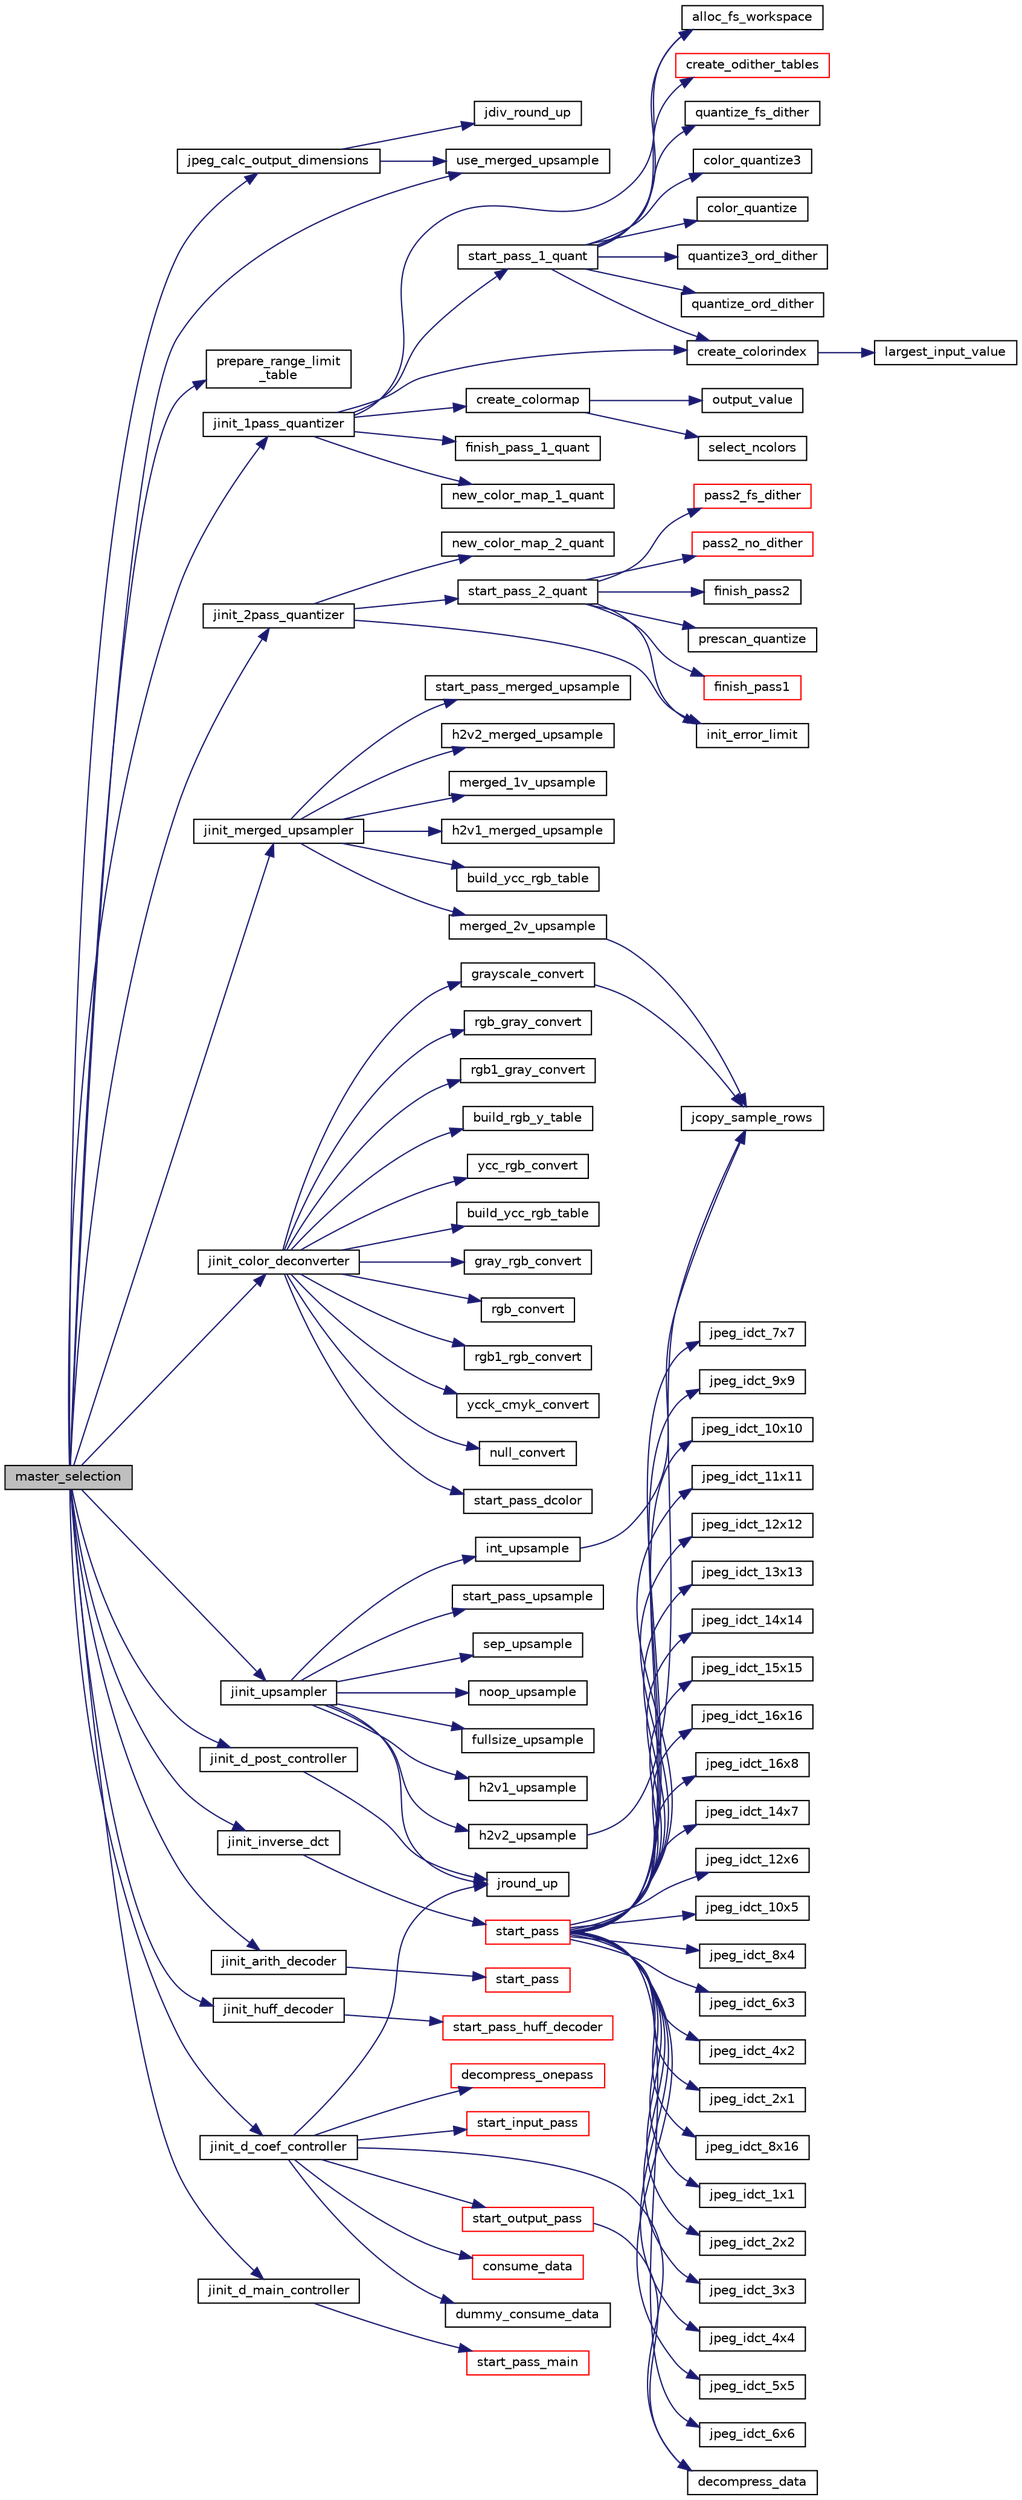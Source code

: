 digraph "master_selection"
{
 // LATEX_PDF_SIZE
  bgcolor="transparent";
  edge [fontname="Helvetica",fontsize="10",labelfontname="Helvetica",labelfontsize="10"];
  node [fontname="Helvetica",fontsize="10",shape=record];
  rankdir="LR";
  Node161 [label="master_selection",height=0.2,width=0.4,color="black", fillcolor="grey75", style="filled", fontcolor="black",tooltip=" "];
  Node161 -> Node162 [color="midnightblue",fontsize="10",style="solid",fontname="Helvetica"];
  Node162 [label="jpeg_calc_output_dimensions",height=0.2,width=0.4,color="black",URL="$jdmaster_8c.html#a50c2a1cce045b43e7e8f1dc659b6f964",tooltip=" "];
  Node162 -> Node163 [color="midnightblue",fontsize="10",style="solid",fontname="Helvetica"];
  Node163 [label="jdiv_round_up",height=0.2,width=0.4,color="black",URL="$jutils_8c.html#a0c5aa3b56cb24dd9ed819c8252c61b80",tooltip=" "];
  Node162 -> Node164 [color="midnightblue",fontsize="10",style="solid",fontname="Helvetica"];
  Node164 [label="use_merged_upsample",height=0.2,width=0.4,color="black",URL="$jdmaster_8c.html#a9cfe492206e2b676273882eef47e2f32",tooltip=" "];
  Node161 -> Node165 [color="midnightblue",fontsize="10",style="solid",fontname="Helvetica"];
  Node165 [label="prepare_range_limit\l_table",height=0.2,width=0.4,color="black",URL="$jdmaster_8c.html#adb1529a325b62a72961838ae383c1b0a",tooltip=" "];
  Node161 -> Node164 [color="midnightblue",fontsize="10",style="solid",fontname="Helvetica"];
  Node161 -> Node166 [color="midnightblue",fontsize="10",style="solid",fontname="Helvetica"];
  Node166 [label="jinit_1pass_quantizer",height=0.2,width=0.4,color="black",URL="$jquant1_8c.html#a5a9591c850cb268bdac2969f67602c03",tooltip=" "];
  Node166 -> Node167 [color="midnightblue",fontsize="10",style="solid",fontname="Helvetica"];
  Node167 [label="start_pass_1_quant",height=0.2,width=0.4,color="black",URL="$jquant1_8c.html#ae04515d24a19343ba4d4c83f57aa7ead",tooltip=" "];
  Node167 -> Node168 [color="midnightblue",fontsize="10",style="solid",fontname="Helvetica"];
  Node168 [label="color_quantize3",height=0.2,width=0.4,color="black",URL="$jquant1_8c.html#a21078ef0a922cf067a9abefd643587a8",tooltip=" "];
  Node167 -> Node169 [color="midnightblue",fontsize="10",style="solid",fontname="Helvetica"];
  Node169 [label="color_quantize",height=0.2,width=0.4,color="black",URL="$jquant1_8c.html#a7cd0ab37d067e082d52761a72a34f393",tooltip=" "];
  Node167 -> Node170 [color="midnightblue",fontsize="10",style="solid",fontname="Helvetica"];
  Node170 [label="quantize3_ord_dither",height=0.2,width=0.4,color="black",URL="$jquant1_8c.html#a4073442f98bc77f21346ee43500c28df",tooltip=" "];
  Node167 -> Node171 [color="midnightblue",fontsize="10",style="solid",fontname="Helvetica"];
  Node171 [label="quantize_ord_dither",height=0.2,width=0.4,color="black",URL="$jquant1_8c.html#afc3bd33f61f864c151728c40524f4a3d",tooltip=" "];
  Node167 -> Node172 [color="midnightblue",fontsize="10",style="solid",fontname="Helvetica"];
  Node172 [label="create_colorindex",height=0.2,width=0.4,color="black",URL="$jquant1_8c.html#a8a21fbce6e50e0862a91b9588c8cad14",tooltip=" "];
  Node172 -> Node173 [color="midnightblue",fontsize="10",style="solid",fontname="Helvetica"];
  Node173 [label="largest_input_value",height=0.2,width=0.4,color="black",URL="$jquant1_8c.html#a7776aedb6f4207424e362efa398045ca",tooltip=" "];
  Node167 -> Node174 [color="midnightblue",fontsize="10",style="solid",fontname="Helvetica"];
  Node174 [label="create_odither_tables",height=0.2,width=0.4,color="red",URL="$jquant1_8c.html#a42d73068d733c88e07bc8dc010551b2d",tooltip=" "];
  Node167 -> Node176 [color="midnightblue",fontsize="10",style="solid",fontname="Helvetica"];
  Node176 [label="quantize_fs_dither",height=0.2,width=0.4,color="black",URL="$jquant1_8c.html#a58d7ca426df6f424c01cc38188f6d517",tooltip=" "];
  Node167 -> Node177 [color="midnightblue",fontsize="10",style="solid",fontname="Helvetica"];
  Node177 [label="alloc_fs_workspace",height=0.2,width=0.4,color="black",URL="$jquant1_8c.html#a5708b339d001ab437e1253d97237da75",tooltip=" "];
  Node166 -> Node178 [color="midnightblue",fontsize="10",style="solid",fontname="Helvetica"];
  Node178 [label="finish_pass_1_quant",height=0.2,width=0.4,color="black",URL="$jquant1_8c.html#a9a121532b0a0117049fbdd31e39294da",tooltip=" "];
  Node166 -> Node179 [color="midnightblue",fontsize="10",style="solid",fontname="Helvetica"];
  Node179 [label="new_color_map_1_quant",height=0.2,width=0.4,color="black",URL="$jquant1_8c.html#ad633674323e7669d79b861e59cf9df1e",tooltip=" "];
  Node166 -> Node180 [color="midnightblue",fontsize="10",style="solid",fontname="Helvetica"];
  Node180 [label="create_colormap",height=0.2,width=0.4,color="black",URL="$jquant1_8c.html#a909cb020542b3cabf723718922a9721d",tooltip=" "];
  Node180 -> Node181 [color="midnightblue",fontsize="10",style="solid",fontname="Helvetica"];
  Node181 [label="select_ncolors",height=0.2,width=0.4,color="black",URL="$jquant1_8c.html#ab5d9a16bb33d85a1b44ab4c093e06055",tooltip=" "];
  Node180 -> Node182 [color="midnightblue",fontsize="10",style="solid",fontname="Helvetica"];
  Node182 [label="output_value",height=0.2,width=0.4,color="black",URL="$jquant1_8c.html#afce74e0cd4ab990ec7bd30f54ca315ae",tooltip=" "];
  Node166 -> Node172 [color="midnightblue",fontsize="10",style="solid",fontname="Helvetica"];
  Node166 -> Node177 [color="midnightblue",fontsize="10",style="solid",fontname="Helvetica"];
  Node161 -> Node183 [color="midnightblue",fontsize="10",style="solid",fontname="Helvetica"];
  Node183 [label="jinit_2pass_quantizer",height=0.2,width=0.4,color="black",URL="$jquant2_8c.html#aab797e70ea934dea0d6409dc428f1e4d",tooltip=" "];
  Node183 -> Node184 [color="midnightblue",fontsize="10",style="solid",fontname="Helvetica"];
  Node184 [label="start_pass_2_quant",height=0.2,width=0.4,color="black",URL="$jquant2_8c.html#a1ebbe294fe36c4601a734d6b9f5decd2",tooltip=" "];
  Node184 -> Node185 [color="midnightblue",fontsize="10",style="solid",fontname="Helvetica"];
  Node185 [label="prescan_quantize",height=0.2,width=0.4,color="black",URL="$jquant2_8c.html#aa7b5498b5cd83fc4c0d10ee7933179d4",tooltip=" "];
  Node184 -> Node186 [color="midnightblue",fontsize="10",style="solid",fontname="Helvetica"];
  Node186 [label="finish_pass1",height=0.2,width=0.4,color="red",URL="$jquant2_8c.html#aa47f5fced37e5141b71877dfdb089349",tooltip=" "];
  Node184 -> Node193 [color="midnightblue",fontsize="10",style="solid",fontname="Helvetica"];
  Node193 [label="pass2_fs_dither",height=0.2,width=0.4,color="red",URL="$jquant2_8c.html#a91a0278533bb9a14825ff62b992629a0",tooltip=" "];
  Node184 -> Node197 [color="midnightblue",fontsize="10",style="solid",fontname="Helvetica"];
  Node197 [label="pass2_no_dither",height=0.2,width=0.4,color="red",URL="$jquant2_8c.html#ac2602e9fd6c890e4cdc98b7ed635cacd",tooltip=" "];
  Node184 -> Node198 [color="midnightblue",fontsize="10",style="solid",fontname="Helvetica"];
  Node198 [label="finish_pass2",height=0.2,width=0.4,color="black",URL="$jquant2_8c.html#a63de1aef519d44b7d19fce291e8479b5",tooltip=" "];
  Node184 -> Node199 [color="midnightblue",fontsize="10",style="solid",fontname="Helvetica"];
  Node199 [label="init_error_limit",height=0.2,width=0.4,color="black",URL="$jquant2_8c.html#a58f0273f437468d1b68df84124a02830",tooltip=" "];
  Node183 -> Node200 [color="midnightblue",fontsize="10",style="solid",fontname="Helvetica"];
  Node200 [label="new_color_map_2_quant",height=0.2,width=0.4,color="black",URL="$jquant2_8c.html#a0e2cd0c2f055802cd606c47d4b3baa9b",tooltip=" "];
  Node183 -> Node199 [color="midnightblue",fontsize="10",style="solid",fontname="Helvetica"];
  Node161 -> Node201 [color="midnightblue",fontsize="10",style="solid",fontname="Helvetica"];
  Node201 [label="jinit_merged_upsampler",height=0.2,width=0.4,color="black",URL="$jdmerge_8c.html#a672c840561890b5cc54e7e9059f6423a",tooltip=" "];
  Node201 -> Node202 [color="midnightblue",fontsize="10",style="solid",fontname="Helvetica"];
  Node202 [label="start_pass_merged_upsample",height=0.2,width=0.4,color="black",URL="$jdmerge_8c.html#a0db2a169c31635e5bb3bb6b8114c2daf",tooltip=" "];
  Node201 -> Node203 [color="midnightblue",fontsize="10",style="solid",fontname="Helvetica"];
  Node203 [label="merged_2v_upsample",height=0.2,width=0.4,color="black",URL="$jdmerge_8c.html#abe0d1228557cd0baff3c8bfda7c1d3a9",tooltip=" "];
  Node203 -> Node204 [color="midnightblue",fontsize="10",style="solid",fontname="Helvetica"];
  Node204 [label="jcopy_sample_rows",height=0.2,width=0.4,color="black",URL="$jutils_8c.html#ae2a8a73df80d5302a5b524d048fa9fb5",tooltip=" "];
  Node201 -> Node205 [color="midnightblue",fontsize="10",style="solid",fontname="Helvetica"];
  Node205 [label="h2v2_merged_upsample",height=0.2,width=0.4,color="black",URL="$jdmerge_8c.html#aa73f29430ed6b1b0e031c4c06216598c",tooltip=" "];
  Node201 -> Node206 [color="midnightblue",fontsize="10",style="solid",fontname="Helvetica"];
  Node206 [label="merged_1v_upsample",height=0.2,width=0.4,color="black",URL="$jdmerge_8c.html#af25c3cb346c5915fd9cb7f106f3f249f",tooltip=" "];
  Node201 -> Node207 [color="midnightblue",fontsize="10",style="solid",fontname="Helvetica"];
  Node207 [label="h2v1_merged_upsample",height=0.2,width=0.4,color="black",URL="$jdmerge_8c.html#a8b8be738c513ebf64e1d589cc4331f29",tooltip=" "];
  Node201 -> Node208 [color="midnightblue",fontsize="10",style="solid",fontname="Helvetica"];
  Node208 [label="build_ycc_rgb_table",height=0.2,width=0.4,color="black",URL="$jdmerge_8c.html#a8f4743d5901ca3d723566bb4384043d8",tooltip=" "];
  Node161 -> Node209 [color="midnightblue",fontsize="10",style="solid",fontname="Helvetica"];
  Node209 [label="jinit_color_deconverter",height=0.2,width=0.4,color="black",URL="$jdcolor_8c.html#a6435424eeae845636860c7ff3667b770",tooltip=" "];
  Node209 -> Node210 [color="midnightblue",fontsize="10",style="solid",fontname="Helvetica"];
  Node210 [label="start_pass_dcolor",height=0.2,width=0.4,color="black",URL="$jdcolor_8c.html#afe36a8a29123daef52c86a55ffbea85f",tooltip=" "];
  Node209 -> Node211 [color="midnightblue",fontsize="10",style="solid",fontname="Helvetica"];
  Node211 [label="grayscale_convert",height=0.2,width=0.4,color="black",URL="$jdcolor_8c.html#a40274d1cad81882bfcf9fc885debca28",tooltip=" "];
  Node211 -> Node204 [color="midnightblue",fontsize="10",style="solid",fontname="Helvetica"];
  Node209 -> Node212 [color="midnightblue",fontsize="10",style="solid",fontname="Helvetica"];
  Node212 [label="rgb_gray_convert",height=0.2,width=0.4,color="black",URL="$jdcolor_8c.html#a3b911e9418c86469fcd805e4cad543f3",tooltip=" "];
  Node209 -> Node213 [color="midnightblue",fontsize="10",style="solid",fontname="Helvetica"];
  Node213 [label="rgb1_gray_convert",height=0.2,width=0.4,color="black",URL="$jdcolor_8c.html#a5b4c403480a69875d51adc4b37cfc88c",tooltip=" "];
  Node209 -> Node214 [color="midnightblue",fontsize="10",style="solid",fontname="Helvetica"];
  Node214 [label="build_rgb_y_table",height=0.2,width=0.4,color="black",URL="$jdcolor_8c.html#a67c37f85ac6973f14e3526675915db21",tooltip=" "];
  Node209 -> Node215 [color="midnightblue",fontsize="10",style="solid",fontname="Helvetica"];
  Node215 [label="ycc_rgb_convert",height=0.2,width=0.4,color="black",URL="$jdcolor_8c.html#a2f727488a0de72e28c4df7df9e588206",tooltip=" "];
  Node209 -> Node216 [color="midnightblue",fontsize="10",style="solid",fontname="Helvetica"];
  Node216 [label="build_ycc_rgb_table",height=0.2,width=0.4,color="black",URL="$jdcolor_8c.html#a8f4743d5901ca3d723566bb4384043d8",tooltip=" "];
  Node209 -> Node217 [color="midnightblue",fontsize="10",style="solid",fontname="Helvetica"];
  Node217 [label="gray_rgb_convert",height=0.2,width=0.4,color="black",URL="$jdcolor_8c.html#a29fddb9c2d7d70dac32c6c95dd43835c",tooltip=" "];
  Node209 -> Node218 [color="midnightblue",fontsize="10",style="solid",fontname="Helvetica"];
  Node218 [label="rgb_convert",height=0.2,width=0.4,color="black",URL="$jdcolor_8c.html#a10a6513245dd0947522596414fbef48d",tooltip=" "];
  Node209 -> Node219 [color="midnightblue",fontsize="10",style="solid",fontname="Helvetica"];
  Node219 [label="rgb1_rgb_convert",height=0.2,width=0.4,color="black",URL="$jdcolor_8c.html#a586408743e7c5aafb1e8218210e08582",tooltip=" "];
  Node209 -> Node220 [color="midnightblue",fontsize="10",style="solid",fontname="Helvetica"];
  Node220 [label="ycck_cmyk_convert",height=0.2,width=0.4,color="black",URL="$jdcolor_8c.html#a2eca7af5e5ad5ea49bb0f1bce2801bc8",tooltip=" "];
  Node209 -> Node221 [color="midnightblue",fontsize="10",style="solid",fontname="Helvetica"];
  Node221 [label="null_convert",height=0.2,width=0.4,color="black",URL="$jdcolor_8c.html#a8d8bdeb99607c6cfa05ac4de1aaaba11",tooltip=" "];
  Node161 -> Node222 [color="midnightblue",fontsize="10",style="solid",fontname="Helvetica"];
  Node222 [label="jinit_upsampler",height=0.2,width=0.4,color="black",URL="$jdsample_8c.html#a777b16c9b0bce1703693ad988ec6c169",tooltip=" "];
  Node222 -> Node223 [color="midnightblue",fontsize="10",style="solid",fontname="Helvetica"];
  Node223 [label="start_pass_upsample",height=0.2,width=0.4,color="black",URL="$jdsample_8c.html#a71fe8651f8ea3e35598aea19ce10d90b",tooltip=" "];
  Node222 -> Node224 [color="midnightblue",fontsize="10",style="solid",fontname="Helvetica"];
  Node224 [label="sep_upsample",height=0.2,width=0.4,color="black",URL="$jdsample_8c.html#ab9183a9dd9a141819d3c69f7afdf19f8",tooltip=" "];
  Node222 -> Node225 [color="midnightblue",fontsize="10",style="solid",fontname="Helvetica"];
  Node225 [label="noop_upsample",height=0.2,width=0.4,color="black",URL="$jdsample_8c.html#ab42a07a1c455b12dd7c86b2670aa9da8",tooltip=" "];
  Node222 -> Node226 [color="midnightblue",fontsize="10",style="solid",fontname="Helvetica"];
  Node226 [label="fullsize_upsample",height=0.2,width=0.4,color="black",URL="$jdsample_8c.html#a71fe9277488bfca2af84face9c8364a2",tooltip=" "];
  Node222 -> Node227 [color="midnightblue",fontsize="10",style="solid",fontname="Helvetica"];
  Node227 [label="h2v1_upsample",height=0.2,width=0.4,color="black",URL="$jdsample_8c.html#a21f40e61f334bf08c4b49ad1e41d4a71",tooltip=" "];
  Node222 -> Node228 [color="midnightblue",fontsize="10",style="solid",fontname="Helvetica"];
  Node228 [label="h2v2_upsample",height=0.2,width=0.4,color="black",URL="$jdsample_8c.html#a3132d52cf574b3a2af17fd03adc9df0d",tooltip=" "];
  Node228 -> Node204 [color="midnightblue",fontsize="10",style="solid",fontname="Helvetica"];
  Node222 -> Node229 [color="midnightblue",fontsize="10",style="solid",fontname="Helvetica"];
  Node229 [label="int_upsample",height=0.2,width=0.4,color="black",URL="$jdsample_8c.html#a3e30f5dc3eaa0a8a1ce982e56a74106f",tooltip=" "];
  Node229 -> Node204 [color="midnightblue",fontsize="10",style="solid",fontname="Helvetica"];
  Node222 -> Node230 [color="midnightblue",fontsize="10",style="solid",fontname="Helvetica"];
  Node230 [label="jround_up",height=0.2,width=0.4,color="black",URL="$jutils_8c.html#a9f91b295901b3868694a217759d073c4",tooltip=" "];
  Node161 -> Node231 [color="midnightblue",fontsize="10",style="solid",fontname="Helvetica"];
  Node231 [label="jinit_d_post_controller",height=0.2,width=0.4,color="black",URL="$jdpostct_8c.html#a33f15c6f203f733ee8d1eabcd85eeb58",tooltip=" "];
  Node231 -> Node230 [color="midnightblue",fontsize="10",style="solid",fontname="Helvetica"];
  Node161 -> Node232 [color="midnightblue",fontsize="10",style="solid",fontname="Helvetica"];
  Node232 [label="jinit_inverse_dct",height=0.2,width=0.4,color="black",URL="$jddctmgr_8c.html#aa58c9a57d35dfad33e10c13ff613c580",tooltip=" "];
  Node232 -> Node233 [color="midnightblue",fontsize="10",style="solid",fontname="Helvetica"];
  Node233 [label="start_pass",height=0.2,width=0.4,color="red",URL="$jddctmgr_8c.html#a1964f006adb8fb80f57e455f6452aec1",tooltip=" "];
  Node233 -> Node234 [color="midnightblue",fontsize="10",style="solid",fontname="Helvetica"];
  Node234 [label="jpeg_idct_1x1",height=0.2,width=0.4,color="black",URL="$jidctint_8c.html#af9a63c07412baa2e94f4d39166ef6e3a",tooltip=" "];
  Node233 -> Node235 [color="midnightblue",fontsize="10",style="solid",fontname="Helvetica"];
  Node235 [label="jpeg_idct_2x2",height=0.2,width=0.4,color="black",URL="$jidctint_8c.html#a5b1d86f9a273e76c234cf68d21c1dc3d",tooltip=" "];
  Node233 -> Node236 [color="midnightblue",fontsize="10",style="solid",fontname="Helvetica"];
  Node236 [label="jpeg_idct_3x3",height=0.2,width=0.4,color="black",URL="$jidctint_8c.html#adef0e9f7803636f44d683fbe4e243a78",tooltip=" "];
  Node233 -> Node237 [color="midnightblue",fontsize="10",style="solid",fontname="Helvetica"];
  Node237 [label="jpeg_idct_4x4",height=0.2,width=0.4,color="black",URL="$jidctint_8c.html#a8fa3fcc5db2609416230cde10a9423d3",tooltip=" "];
  Node233 -> Node238 [color="midnightblue",fontsize="10",style="solid",fontname="Helvetica"];
  Node238 [label="jpeg_idct_5x5",height=0.2,width=0.4,color="black",URL="$jidctint_8c.html#a5c4727fe6b90a5d1ab047dc2d339fd59",tooltip=" "];
  Node233 -> Node239 [color="midnightblue",fontsize="10",style="solid",fontname="Helvetica"];
  Node239 [label="jpeg_idct_6x6",height=0.2,width=0.4,color="black",URL="$jidctint_8c.html#a7cd697c58de0b29bd830a1ae44ddacbb",tooltip=" "];
  Node233 -> Node240 [color="midnightblue",fontsize="10",style="solid",fontname="Helvetica"];
  Node240 [label="jpeg_idct_7x7",height=0.2,width=0.4,color="black",URL="$jidctint_8c.html#a09595563f29f5a7b4000521b53b3eb54",tooltip=" "];
  Node233 -> Node241 [color="midnightblue",fontsize="10",style="solid",fontname="Helvetica"];
  Node241 [label="jpeg_idct_9x9",height=0.2,width=0.4,color="black",URL="$jidctint_8c.html#a7b14bfe71bdee9e6451dd59375d2d0ca",tooltip=" "];
  Node233 -> Node242 [color="midnightblue",fontsize="10",style="solid",fontname="Helvetica"];
  Node242 [label="jpeg_idct_10x10",height=0.2,width=0.4,color="black",URL="$jidctint_8c.html#a960c8c676a4973b83d00cd920ae7882b",tooltip=" "];
  Node233 -> Node243 [color="midnightblue",fontsize="10",style="solid",fontname="Helvetica"];
  Node243 [label="jpeg_idct_11x11",height=0.2,width=0.4,color="black",URL="$jidctint_8c.html#a6da1348e92f995dfd23ca95c8ebc3178",tooltip=" "];
  Node233 -> Node244 [color="midnightblue",fontsize="10",style="solid",fontname="Helvetica"];
  Node244 [label="jpeg_idct_12x12",height=0.2,width=0.4,color="black",URL="$jidctint_8c.html#ac41005594866cfe25de4fb444de5e3b9",tooltip=" "];
  Node233 -> Node245 [color="midnightblue",fontsize="10",style="solid",fontname="Helvetica"];
  Node245 [label="jpeg_idct_13x13",height=0.2,width=0.4,color="black",URL="$jidctint_8c.html#af095e803e9b67e9d63d2d74f3388bcaa",tooltip=" "];
  Node233 -> Node246 [color="midnightblue",fontsize="10",style="solid",fontname="Helvetica"];
  Node246 [label="jpeg_idct_14x14",height=0.2,width=0.4,color="black",URL="$jidctint_8c.html#a37782f51f33c9a56c8d028bd3f6f0520",tooltip=" "];
  Node233 -> Node247 [color="midnightblue",fontsize="10",style="solid",fontname="Helvetica"];
  Node247 [label="jpeg_idct_15x15",height=0.2,width=0.4,color="black",URL="$jidctint_8c.html#ad19631562a83bb02ccb294c9a6e8b326",tooltip=" "];
  Node233 -> Node248 [color="midnightblue",fontsize="10",style="solid",fontname="Helvetica"];
  Node248 [label="jpeg_idct_16x16",height=0.2,width=0.4,color="black",URL="$jidctint_8c.html#ab56e97e1538d345e4871267f3d6e8590",tooltip=" "];
  Node233 -> Node249 [color="midnightblue",fontsize="10",style="solid",fontname="Helvetica"];
  Node249 [label="jpeg_idct_16x8",height=0.2,width=0.4,color="black",URL="$jidctint_8c.html#adf541a1dc2199d7cd66e8c32a61210f0",tooltip=" "];
  Node233 -> Node250 [color="midnightblue",fontsize="10",style="solid",fontname="Helvetica"];
  Node250 [label="jpeg_idct_14x7",height=0.2,width=0.4,color="black",URL="$jidctint_8c.html#a0d16345034a36c703e38828456815ccd",tooltip=" "];
  Node233 -> Node251 [color="midnightblue",fontsize="10",style="solid",fontname="Helvetica"];
  Node251 [label="jpeg_idct_12x6",height=0.2,width=0.4,color="black",URL="$jidctint_8c.html#a8bf7209e5e781992e74f654e7ea0473f",tooltip=" "];
  Node233 -> Node252 [color="midnightblue",fontsize="10",style="solid",fontname="Helvetica"];
  Node252 [label="jpeg_idct_10x5",height=0.2,width=0.4,color="black",URL="$jidctint_8c.html#ab57c9406ad80af22fa7116b2030f6843",tooltip=" "];
  Node233 -> Node253 [color="midnightblue",fontsize="10",style="solid",fontname="Helvetica"];
  Node253 [label="jpeg_idct_8x4",height=0.2,width=0.4,color="black",URL="$jidctint_8c.html#a5f483d1f8b4bfe19c0f5534d0bd4bf9f",tooltip=" "];
  Node233 -> Node254 [color="midnightblue",fontsize="10",style="solid",fontname="Helvetica"];
  Node254 [label="jpeg_idct_6x3",height=0.2,width=0.4,color="black",URL="$jidctint_8c.html#ac15da9cee838eb352535f4079fee9417",tooltip=" "];
  Node233 -> Node255 [color="midnightblue",fontsize="10",style="solid",fontname="Helvetica"];
  Node255 [label="jpeg_idct_4x2",height=0.2,width=0.4,color="black",URL="$jidctint_8c.html#a16f8d86b2de229af8a9b033e611a65dd",tooltip=" "];
  Node233 -> Node256 [color="midnightblue",fontsize="10",style="solid",fontname="Helvetica"];
  Node256 [label="jpeg_idct_2x1",height=0.2,width=0.4,color="black",URL="$jidctint_8c.html#af79a4d077b02f81593794829a13e1efb",tooltip=" "];
  Node233 -> Node257 [color="midnightblue",fontsize="10",style="solid",fontname="Helvetica"];
  Node257 [label="jpeg_idct_8x16",height=0.2,width=0.4,color="black",URL="$jidctint_8c.html#a9d001a856aa89a4983fe82df349c2a10",tooltip=" "];
  Node161 -> Node268 [color="midnightblue",fontsize="10",style="solid",fontname="Helvetica"];
  Node268 [label="jinit_arith_decoder",height=0.2,width=0.4,color="black",URL="$jdarith_8c.html#aeae354035c6527ab02e2205b4259f4b0",tooltip=" "];
  Node268 -> Node269 [color="midnightblue",fontsize="10",style="solid",fontname="Helvetica"];
  Node269 [label="start_pass",height=0.2,width=0.4,color="red",URL="$jdarith_8c.html#a1964f006adb8fb80f57e455f6452aec1",tooltip=" "];
  Node161 -> Node278 [color="midnightblue",fontsize="10",style="solid",fontname="Helvetica"];
  Node278 [label="jinit_huff_decoder",height=0.2,width=0.4,color="black",URL="$jdhuff_8c.html#a499c7dbe17fbded1a5249083607a97d5",tooltip=" "];
  Node278 -> Node279 [color="midnightblue",fontsize="10",style="solid",fontname="Helvetica"];
  Node279 [label="start_pass_huff_decoder",height=0.2,width=0.4,color="red",URL="$jdhuff_8c.html#ac8c2367c6fcbc37bf85ae308b9205957",tooltip=" "];
  Node161 -> Node288 [color="midnightblue",fontsize="10",style="solid",fontname="Helvetica"];
  Node288 [label="jinit_d_coef_controller",height=0.2,width=0.4,color="black",URL="$jdcoefct_8c.html#a5c02753173d32b8acd4041b1cdf9e0d2",tooltip=" "];
  Node288 -> Node289 [color="midnightblue",fontsize="10",style="solid",fontname="Helvetica"];
  Node289 [label="start_input_pass",height=0.2,width=0.4,color="red",URL="$jdcoefct_8c.html#abc0a94e24edf93bc7f914cf4a698a870",tooltip=" "];
  Node288 -> Node291 [color="midnightblue",fontsize="10",style="solid",fontname="Helvetica"];
  Node291 [label="start_output_pass",height=0.2,width=0.4,color="red",URL="$jdcoefct_8c.html#adf23b9a09770b5e038955fa770f95060",tooltip=" "];
  Node291 -> Node295 [color="midnightblue",fontsize="10",style="solid",fontname="Helvetica"];
  Node295 [label="decompress_data",height=0.2,width=0.4,color="black",URL="$jdcoefct_8c.html#aeb3959a425ae15d61d141f82da1087aa",tooltip=" "];
  Node288 -> Node230 [color="midnightblue",fontsize="10",style="solid",fontname="Helvetica"];
  Node288 -> Node296 [color="midnightblue",fontsize="10",style="solid",fontname="Helvetica"];
  Node296 [label="consume_data",height=0.2,width=0.4,color="red",URL="$jdcoefct_8c.html#a474c99ffcdc94688233e34f65e95c50d",tooltip=" "];
  Node288 -> Node295 [color="midnightblue",fontsize="10",style="solid",fontname="Helvetica"];
  Node288 -> Node297 [color="midnightblue",fontsize="10",style="solid",fontname="Helvetica"];
  Node297 [label="dummy_consume_data",height=0.2,width=0.4,color="black",URL="$jdcoefct_8c.html#a4f0cd05b382e196c8bd2909b684eb7fb",tooltip=" "];
  Node288 -> Node298 [color="midnightblue",fontsize="10",style="solid",fontname="Helvetica"];
  Node298 [label="decompress_onepass",height=0.2,width=0.4,color="red",URL="$jdcoefct_8c.html#abf6f5294d45929fffec5664add509253",tooltip=" "];
  Node161 -> Node299 [color="midnightblue",fontsize="10",style="solid",fontname="Helvetica"];
  Node299 [label="jinit_d_main_controller",height=0.2,width=0.4,color="black",URL="$jdmainct_8c.html#a5f0b8dbafa957d92568e72399faca8d6",tooltip=" "];
  Node299 -> Node300 [color="midnightblue",fontsize="10",style="solid",fontname="Helvetica"];
  Node300 [label="start_pass_main",height=0.2,width=0.4,color="red",URL="$jdmainct_8c.html#a92ed1cab6c5cde832714442f3147dfd8",tooltip=" "];
}
